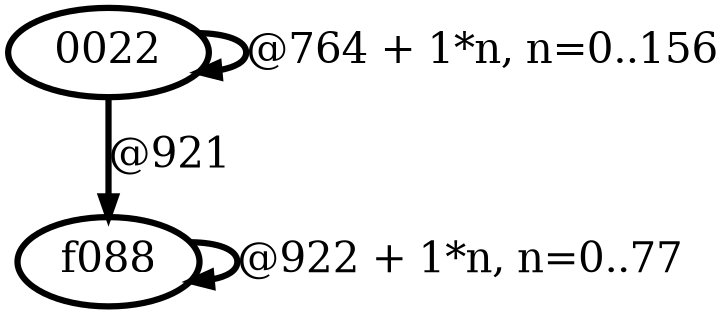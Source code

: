 digraph G {
        node [style=rounded, penwidth=3, fontsize=20, shape=oval];
        "0022" -> "0022" [label="@764 + 1*n, n=0..156", color=black,arrowsize=1,style=bold,penwidth=3,fontsize=20];
"0022" -> "f088" [label="@921", color=black,arrowsize=1,style=bold,penwidth=3,fontsize=20];
"f088" -> "f088" [label="@922 + 1*n, n=0..77", color=black,arrowsize=1,style=bold,penwidth=3,fontsize=20];
}
